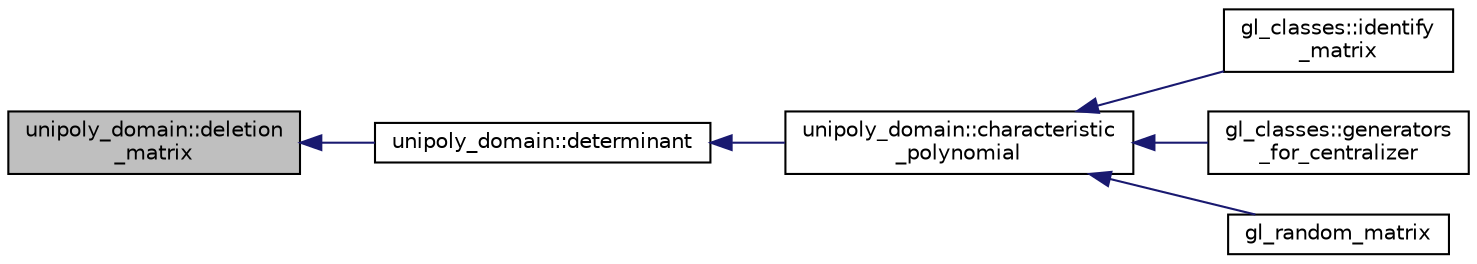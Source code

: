 digraph "unipoly_domain::deletion_matrix"
{
  edge [fontname="Helvetica",fontsize="10",labelfontname="Helvetica",labelfontsize="10"];
  node [fontname="Helvetica",fontsize="10",shape=record];
  rankdir="LR";
  Node242 [label="unipoly_domain::deletion\l_matrix",height=0.2,width=0.4,color="black", fillcolor="grey75", style="filled", fontcolor="black"];
  Node242 -> Node243 [dir="back",color="midnightblue",fontsize="10",style="solid",fontname="Helvetica"];
  Node243 [label="unipoly_domain::determinant",height=0.2,width=0.4,color="black", fillcolor="white", style="filled",URL="$da/d3c/classunipoly__domain.html#a460cfeb7de30e382da7f183b051e4a4f"];
  Node243 -> Node244 [dir="back",color="midnightblue",fontsize="10",style="solid",fontname="Helvetica"];
  Node244 [label="unipoly_domain::characteristic\l_polynomial",height=0.2,width=0.4,color="black", fillcolor="white", style="filled",URL="$da/d3c/classunipoly__domain.html#a8fc6545a5f52b768f6ebb2e3b3d57539"];
  Node244 -> Node245 [dir="back",color="midnightblue",fontsize="10",style="solid",fontname="Helvetica"];
  Node245 [label="gl_classes::identify\l_matrix",height=0.2,width=0.4,color="black", fillcolor="white", style="filled",URL="$d6/dab/classgl__classes.html#af529d1d8ff5a52703c5ac1d70806092e"];
  Node244 -> Node246 [dir="back",color="midnightblue",fontsize="10",style="solid",fontname="Helvetica"];
  Node246 [label="gl_classes::generators\l_for_centralizer",height=0.2,width=0.4,color="black", fillcolor="white", style="filled",URL="$d6/dab/classgl__classes.html#aeac561e2a41981533eb0aee6f9d2080c"];
  Node244 -> Node247 [dir="back",color="midnightblue",fontsize="10",style="solid",fontname="Helvetica"];
  Node247 [label="gl_random_matrix",height=0.2,width=0.4,color="black", fillcolor="white", style="filled",URL="$d5/d87/globals_8h.html#ad335f04bb0db45b0e9393ec76d0698f4"];
}
